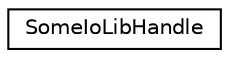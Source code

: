 digraph "Graphical Class Hierarchy"
{
 // LATEX_PDF_SIZE
  edge [fontname="Helvetica",fontsize="10",labelfontname="Helvetica",labelfontsize="10"];
  node [fontname="Helvetica",fontsize="10",shape=record];
  rankdir="LR";
  Node0 [label="SomeIoLibHandle",height=0.2,width=0.4,color="black", fillcolor="white", style="filled",URL="$structSomeIoLibHandle.html",tooltip="Example I/O management library data structure."];
}
